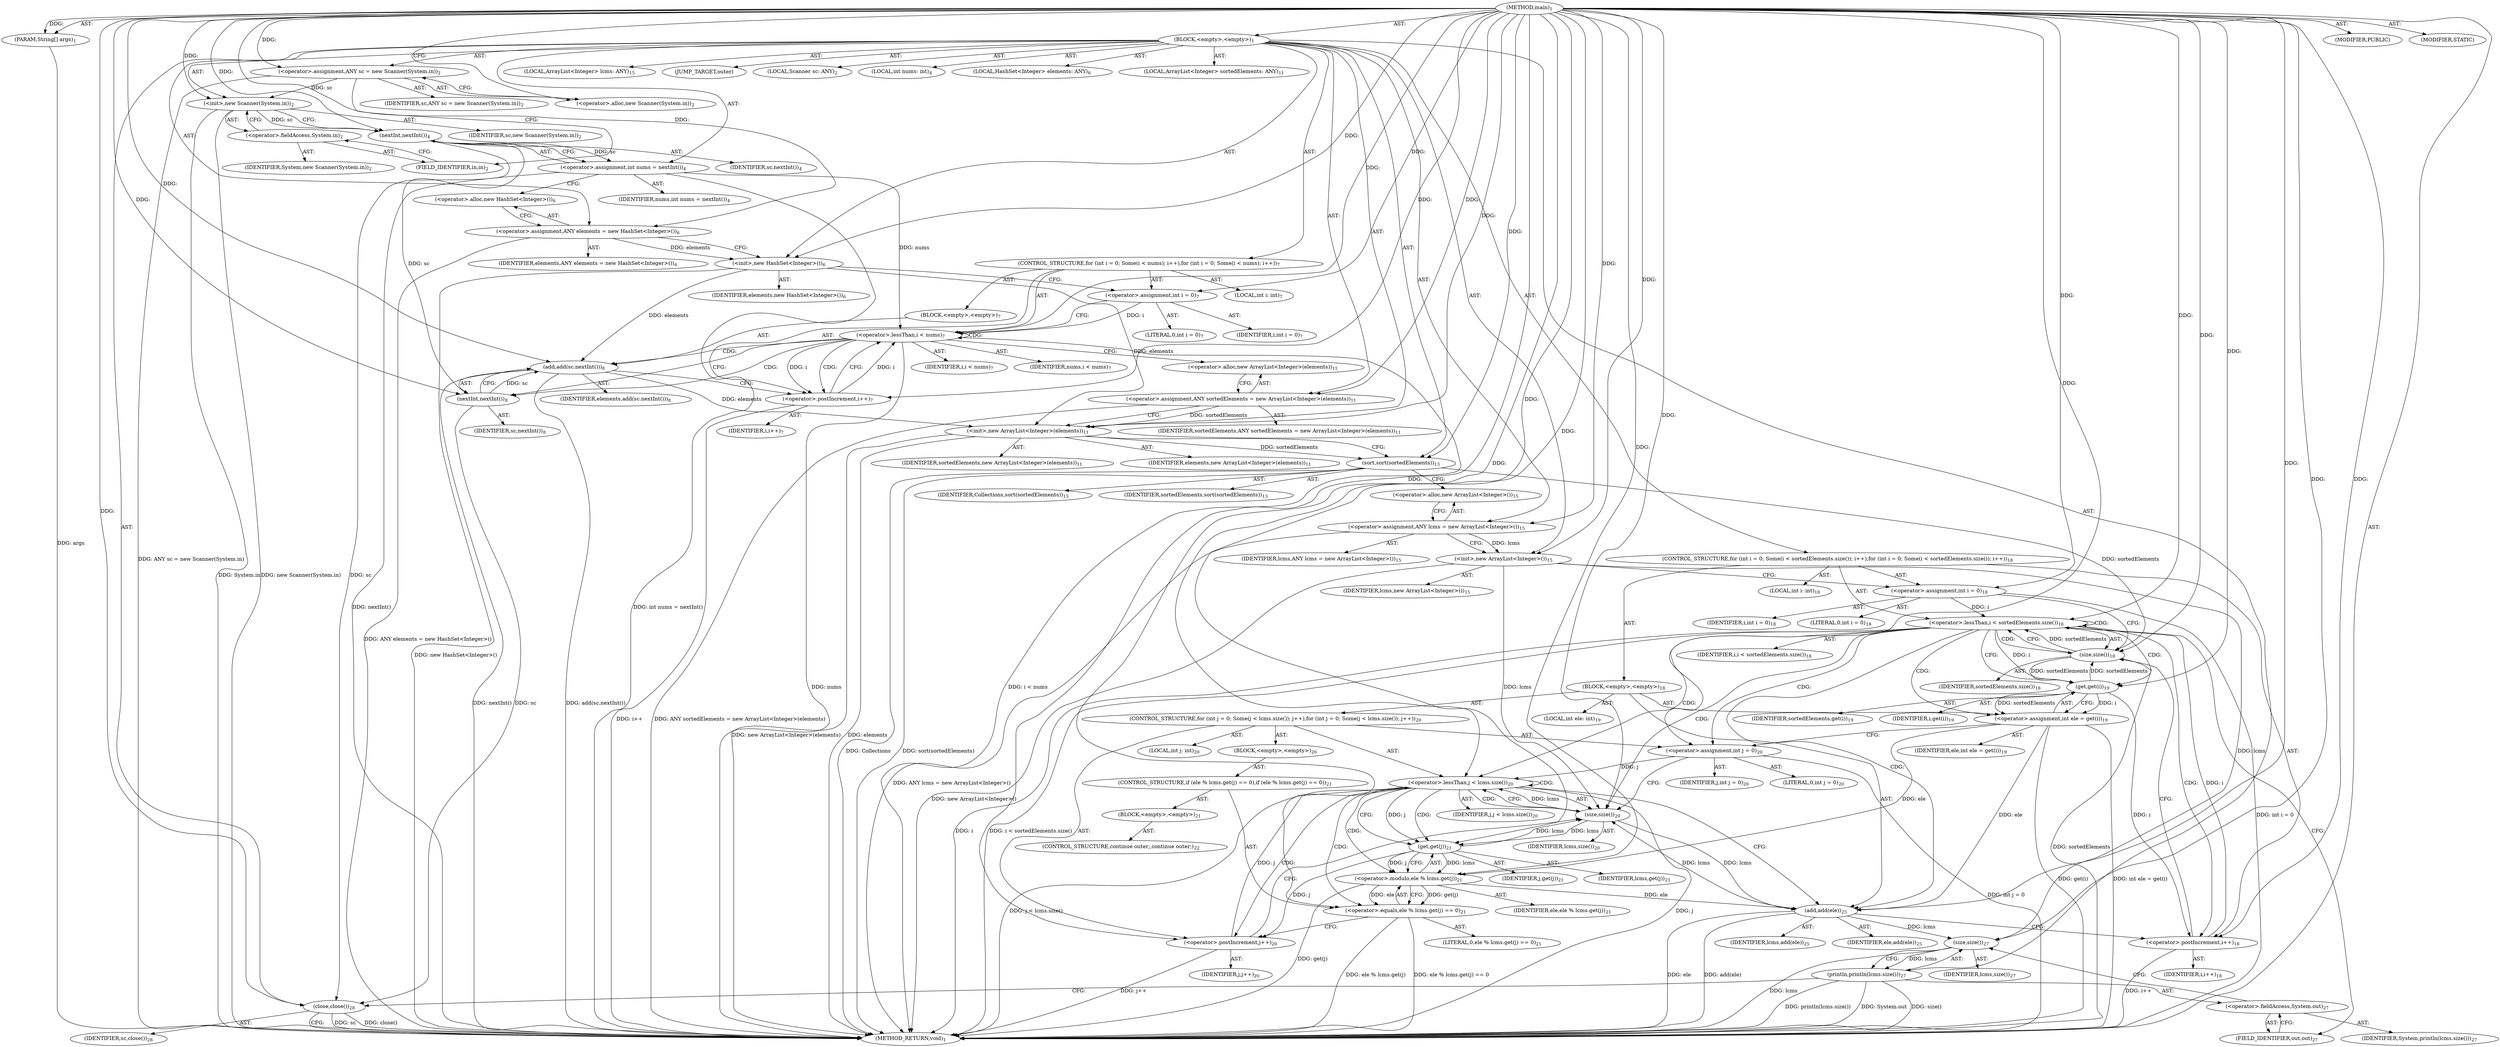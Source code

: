 digraph "main" {  
"25" [label = <(METHOD,main)<SUB>1</SUB>> ]
"26" [label = <(PARAM,String[] args)<SUB>1</SUB>> ]
"27" [label = <(BLOCK,&lt;empty&gt;,&lt;empty&gt;)<SUB>1</SUB>> ]
"4" [label = <(LOCAL,Scanner sc: ANY)<SUB>2</SUB>> ]
"28" [label = <(&lt;operator&gt;.assignment,ANY sc = new Scanner(System.in))<SUB>2</SUB>> ]
"29" [label = <(IDENTIFIER,sc,ANY sc = new Scanner(System.in))<SUB>2</SUB>> ]
"30" [label = <(&lt;operator&gt;.alloc,new Scanner(System.in))<SUB>2</SUB>> ]
"31" [label = <(&lt;init&gt;,new Scanner(System.in))<SUB>2</SUB>> ]
"3" [label = <(IDENTIFIER,sc,new Scanner(System.in))<SUB>2</SUB>> ]
"32" [label = <(&lt;operator&gt;.fieldAccess,System.in)<SUB>2</SUB>> ]
"33" [label = <(IDENTIFIER,System,new Scanner(System.in))<SUB>2</SUB>> ]
"34" [label = <(FIELD_IDENTIFIER,in,in)<SUB>2</SUB>> ]
"35" [label = <(LOCAL,int nums: int)<SUB>4</SUB>> ]
"36" [label = <(&lt;operator&gt;.assignment,int nums = nextInt())<SUB>4</SUB>> ]
"37" [label = <(IDENTIFIER,nums,int nums = nextInt())<SUB>4</SUB>> ]
"38" [label = <(nextInt,nextInt())<SUB>4</SUB>> ]
"39" [label = <(IDENTIFIER,sc,nextInt())<SUB>4</SUB>> ]
"6" [label = <(LOCAL,HashSet&lt;Integer&gt; elements: ANY)<SUB>6</SUB>> ]
"40" [label = <(&lt;operator&gt;.assignment,ANY elements = new HashSet&lt;Integer&gt;())<SUB>6</SUB>> ]
"41" [label = <(IDENTIFIER,elements,ANY elements = new HashSet&lt;Integer&gt;())<SUB>6</SUB>> ]
"42" [label = <(&lt;operator&gt;.alloc,new HashSet&lt;Integer&gt;())<SUB>6</SUB>> ]
"43" [label = <(&lt;init&gt;,new HashSet&lt;Integer&gt;())<SUB>6</SUB>> ]
"5" [label = <(IDENTIFIER,elements,new HashSet&lt;Integer&gt;())<SUB>6</SUB>> ]
"44" [label = <(CONTROL_STRUCTURE,for (int i = 0; Some(i &lt; nums); i++),for (int i = 0; Some(i &lt; nums); i++))<SUB>7</SUB>> ]
"45" [label = <(LOCAL,int i: int)<SUB>7</SUB>> ]
"46" [label = <(&lt;operator&gt;.assignment,int i = 0)<SUB>7</SUB>> ]
"47" [label = <(IDENTIFIER,i,int i = 0)<SUB>7</SUB>> ]
"48" [label = <(LITERAL,0,int i = 0)<SUB>7</SUB>> ]
"49" [label = <(&lt;operator&gt;.lessThan,i &lt; nums)<SUB>7</SUB>> ]
"50" [label = <(IDENTIFIER,i,i &lt; nums)<SUB>7</SUB>> ]
"51" [label = <(IDENTIFIER,nums,i &lt; nums)<SUB>7</SUB>> ]
"52" [label = <(&lt;operator&gt;.postIncrement,i++)<SUB>7</SUB>> ]
"53" [label = <(IDENTIFIER,i,i++)<SUB>7</SUB>> ]
"54" [label = <(BLOCK,&lt;empty&gt;,&lt;empty&gt;)<SUB>7</SUB>> ]
"55" [label = <(add,add(sc.nextInt()))<SUB>8</SUB>> ]
"56" [label = <(IDENTIFIER,elements,add(sc.nextInt()))<SUB>8</SUB>> ]
"57" [label = <(nextInt,nextInt())<SUB>8</SUB>> ]
"58" [label = <(IDENTIFIER,sc,nextInt())<SUB>8</SUB>> ]
"8" [label = <(LOCAL,ArrayList&lt;Integer&gt; sortedElements: ANY)<SUB>11</SUB>> ]
"59" [label = <(&lt;operator&gt;.assignment,ANY sortedElements = new ArrayList&lt;Integer&gt;(elements))<SUB>11</SUB>> ]
"60" [label = <(IDENTIFIER,sortedElements,ANY sortedElements = new ArrayList&lt;Integer&gt;(elements))<SUB>11</SUB>> ]
"61" [label = <(&lt;operator&gt;.alloc,new ArrayList&lt;Integer&gt;(elements))<SUB>11</SUB>> ]
"62" [label = <(&lt;init&gt;,new ArrayList&lt;Integer&gt;(elements))<SUB>11</SUB>> ]
"7" [label = <(IDENTIFIER,sortedElements,new ArrayList&lt;Integer&gt;(elements))<SUB>11</SUB>> ]
"63" [label = <(IDENTIFIER,elements,new ArrayList&lt;Integer&gt;(elements))<SUB>11</SUB>> ]
"64" [label = <(sort,sort(sortedElements))<SUB>13</SUB>> ]
"65" [label = <(IDENTIFIER,Collections,sort(sortedElements))<SUB>13</SUB>> ]
"66" [label = <(IDENTIFIER,sortedElements,sort(sortedElements))<SUB>13</SUB>> ]
"10" [label = <(LOCAL,ArrayList&lt;Integer&gt; lcms: ANY)<SUB>15</SUB>> ]
"67" [label = <(&lt;operator&gt;.assignment,ANY lcms = new ArrayList&lt;Integer&gt;())<SUB>15</SUB>> ]
"68" [label = <(IDENTIFIER,lcms,ANY lcms = new ArrayList&lt;Integer&gt;())<SUB>15</SUB>> ]
"69" [label = <(&lt;operator&gt;.alloc,new ArrayList&lt;Integer&gt;())<SUB>15</SUB>> ]
"70" [label = <(&lt;init&gt;,new ArrayList&lt;Integer&gt;())<SUB>15</SUB>> ]
"9" [label = <(IDENTIFIER,lcms,new ArrayList&lt;Integer&gt;())<SUB>15</SUB>> ]
"71" [label = <(JUMP_TARGET,outer)> ]
"72" [label = <(CONTROL_STRUCTURE,for (int i = 0; Some(i &lt; sortedElements.size()); i++),for (int i = 0; Some(i &lt; sortedElements.size()); i++))<SUB>18</SUB>> ]
"73" [label = <(LOCAL,int i: int)<SUB>18</SUB>> ]
"74" [label = <(&lt;operator&gt;.assignment,int i = 0)<SUB>18</SUB>> ]
"75" [label = <(IDENTIFIER,i,int i = 0)<SUB>18</SUB>> ]
"76" [label = <(LITERAL,0,int i = 0)<SUB>18</SUB>> ]
"77" [label = <(&lt;operator&gt;.lessThan,i &lt; sortedElements.size())<SUB>18</SUB>> ]
"78" [label = <(IDENTIFIER,i,i &lt; sortedElements.size())<SUB>18</SUB>> ]
"79" [label = <(size,size())<SUB>18</SUB>> ]
"80" [label = <(IDENTIFIER,sortedElements,size())<SUB>18</SUB>> ]
"81" [label = <(&lt;operator&gt;.postIncrement,i++)<SUB>18</SUB>> ]
"82" [label = <(IDENTIFIER,i,i++)<SUB>18</SUB>> ]
"83" [label = <(BLOCK,&lt;empty&gt;,&lt;empty&gt;)<SUB>18</SUB>> ]
"84" [label = <(LOCAL,int ele: int)<SUB>19</SUB>> ]
"85" [label = <(&lt;operator&gt;.assignment,int ele = get(i))<SUB>19</SUB>> ]
"86" [label = <(IDENTIFIER,ele,int ele = get(i))<SUB>19</SUB>> ]
"87" [label = <(get,get(i))<SUB>19</SUB>> ]
"88" [label = <(IDENTIFIER,sortedElements,get(i))<SUB>19</SUB>> ]
"89" [label = <(IDENTIFIER,i,get(i))<SUB>19</SUB>> ]
"90" [label = <(CONTROL_STRUCTURE,for (int j = 0; Some(j &lt; lcms.size()); j++),for (int j = 0; Some(j &lt; lcms.size()); j++))<SUB>20</SUB>> ]
"91" [label = <(LOCAL,int j: int)<SUB>20</SUB>> ]
"92" [label = <(&lt;operator&gt;.assignment,int j = 0)<SUB>20</SUB>> ]
"93" [label = <(IDENTIFIER,j,int j = 0)<SUB>20</SUB>> ]
"94" [label = <(LITERAL,0,int j = 0)<SUB>20</SUB>> ]
"95" [label = <(&lt;operator&gt;.lessThan,j &lt; lcms.size())<SUB>20</SUB>> ]
"96" [label = <(IDENTIFIER,j,j &lt; lcms.size())<SUB>20</SUB>> ]
"97" [label = <(size,size())<SUB>20</SUB>> ]
"98" [label = <(IDENTIFIER,lcms,size())<SUB>20</SUB>> ]
"99" [label = <(&lt;operator&gt;.postIncrement,j++)<SUB>20</SUB>> ]
"100" [label = <(IDENTIFIER,j,j++)<SUB>20</SUB>> ]
"101" [label = <(BLOCK,&lt;empty&gt;,&lt;empty&gt;)<SUB>20</SUB>> ]
"102" [label = <(CONTROL_STRUCTURE,if (ele % lcms.get(j) == 0),if (ele % lcms.get(j) == 0))<SUB>21</SUB>> ]
"103" [label = <(&lt;operator&gt;.equals,ele % lcms.get(j) == 0)<SUB>21</SUB>> ]
"104" [label = <(&lt;operator&gt;.modulo,ele % lcms.get(j))<SUB>21</SUB>> ]
"105" [label = <(IDENTIFIER,ele,ele % lcms.get(j))<SUB>21</SUB>> ]
"106" [label = <(get,get(j))<SUB>21</SUB>> ]
"107" [label = <(IDENTIFIER,lcms,get(j))<SUB>21</SUB>> ]
"108" [label = <(IDENTIFIER,j,get(j))<SUB>21</SUB>> ]
"109" [label = <(LITERAL,0,ele % lcms.get(j) == 0)<SUB>21</SUB>> ]
"110" [label = <(BLOCK,&lt;empty&gt;,&lt;empty&gt;)<SUB>21</SUB>> ]
"111" [label = <(CONTROL_STRUCTURE,continue outer;,continue outer;)<SUB>22</SUB>> ]
"112" [label = <(add,add(ele))<SUB>25</SUB>> ]
"113" [label = <(IDENTIFIER,lcms,add(ele))<SUB>25</SUB>> ]
"114" [label = <(IDENTIFIER,ele,add(ele))<SUB>25</SUB>> ]
"115" [label = <(println,println(lcms.size()))<SUB>27</SUB>> ]
"116" [label = <(&lt;operator&gt;.fieldAccess,System.out)<SUB>27</SUB>> ]
"117" [label = <(IDENTIFIER,System,println(lcms.size()))<SUB>27</SUB>> ]
"118" [label = <(FIELD_IDENTIFIER,out,out)<SUB>27</SUB>> ]
"119" [label = <(size,size())<SUB>27</SUB>> ]
"120" [label = <(IDENTIFIER,lcms,size())<SUB>27</SUB>> ]
"121" [label = <(close,close())<SUB>28</SUB>> ]
"122" [label = <(IDENTIFIER,sc,close())<SUB>28</SUB>> ]
"123" [label = <(MODIFIER,PUBLIC)> ]
"124" [label = <(MODIFIER,STATIC)> ]
"125" [label = <(METHOD_RETURN,void)<SUB>1</SUB>> ]
  "25" -> "26"  [ label = "AST: "] 
  "25" -> "27"  [ label = "AST: "] 
  "25" -> "123"  [ label = "AST: "] 
  "25" -> "124"  [ label = "AST: "] 
  "25" -> "125"  [ label = "AST: "] 
  "27" -> "4"  [ label = "AST: "] 
  "27" -> "28"  [ label = "AST: "] 
  "27" -> "31"  [ label = "AST: "] 
  "27" -> "35"  [ label = "AST: "] 
  "27" -> "36"  [ label = "AST: "] 
  "27" -> "6"  [ label = "AST: "] 
  "27" -> "40"  [ label = "AST: "] 
  "27" -> "43"  [ label = "AST: "] 
  "27" -> "44"  [ label = "AST: "] 
  "27" -> "8"  [ label = "AST: "] 
  "27" -> "59"  [ label = "AST: "] 
  "27" -> "62"  [ label = "AST: "] 
  "27" -> "64"  [ label = "AST: "] 
  "27" -> "10"  [ label = "AST: "] 
  "27" -> "67"  [ label = "AST: "] 
  "27" -> "70"  [ label = "AST: "] 
  "27" -> "71"  [ label = "AST: "] 
  "27" -> "72"  [ label = "AST: "] 
  "27" -> "115"  [ label = "AST: "] 
  "27" -> "121"  [ label = "AST: "] 
  "28" -> "29"  [ label = "AST: "] 
  "28" -> "30"  [ label = "AST: "] 
  "31" -> "3"  [ label = "AST: "] 
  "31" -> "32"  [ label = "AST: "] 
  "32" -> "33"  [ label = "AST: "] 
  "32" -> "34"  [ label = "AST: "] 
  "36" -> "37"  [ label = "AST: "] 
  "36" -> "38"  [ label = "AST: "] 
  "38" -> "39"  [ label = "AST: "] 
  "40" -> "41"  [ label = "AST: "] 
  "40" -> "42"  [ label = "AST: "] 
  "43" -> "5"  [ label = "AST: "] 
  "44" -> "45"  [ label = "AST: "] 
  "44" -> "46"  [ label = "AST: "] 
  "44" -> "49"  [ label = "AST: "] 
  "44" -> "52"  [ label = "AST: "] 
  "44" -> "54"  [ label = "AST: "] 
  "46" -> "47"  [ label = "AST: "] 
  "46" -> "48"  [ label = "AST: "] 
  "49" -> "50"  [ label = "AST: "] 
  "49" -> "51"  [ label = "AST: "] 
  "52" -> "53"  [ label = "AST: "] 
  "54" -> "55"  [ label = "AST: "] 
  "55" -> "56"  [ label = "AST: "] 
  "55" -> "57"  [ label = "AST: "] 
  "57" -> "58"  [ label = "AST: "] 
  "59" -> "60"  [ label = "AST: "] 
  "59" -> "61"  [ label = "AST: "] 
  "62" -> "7"  [ label = "AST: "] 
  "62" -> "63"  [ label = "AST: "] 
  "64" -> "65"  [ label = "AST: "] 
  "64" -> "66"  [ label = "AST: "] 
  "67" -> "68"  [ label = "AST: "] 
  "67" -> "69"  [ label = "AST: "] 
  "70" -> "9"  [ label = "AST: "] 
  "72" -> "73"  [ label = "AST: "] 
  "72" -> "74"  [ label = "AST: "] 
  "72" -> "77"  [ label = "AST: "] 
  "72" -> "81"  [ label = "AST: "] 
  "72" -> "83"  [ label = "AST: "] 
  "74" -> "75"  [ label = "AST: "] 
  "74" -> "76"  [ label = "AST: "] 
  "77" -> "78"  [ label = "AST: "] 
  "77" -> "79"  [ label = "AST: "] 
  "79" -> "80"  [ label = "AST: "] 
  "81" -> "82"  [ label = "AST: "] 
  "83" -> "84"  [ label = "AST: "] 
  "83" -> "85"  [ label = "AST: "] 
  "83" -> "90"  [ label = "AST: "] 
  "83" -> "112"  [ label = "AST: "] 
  "85" -> "86"  [ label = "AST: "] 
  "85" -> "87"  [ label = "AST: "] 
  "87" -> "88"  [ label = "AST: "] 
  "87" -> "89"  [ label = "AST: "] 
  "90" -> "91"  [ label = "AST: "] 
  "90" -> "92"  [ label = "AST: "] 
  "90" -> "95"  [ label = "AST: "] 
  "90" -> "99"  [ label = "AST: "] 
  "90" -> "101"  [ label = "AST: "] 
  "92" -> "93"  [ label = "AST: "] 
  "92" -> "94"  [ label = "AST: "] 
  "95" -> "96"  [ label = "AST: "] 
  "95" -> "97"  [ label = "AST: "] 
  "97" -> "98"  [ label = "AST: "] 
  "99" -> "100"  [ label = "AST: "] 
  "101" -> "102"  [ label = "AST: "] 
  "102" -> "103"  [ label = "AST: "] 
  "102" -> "110"  [ label = "AST: "] 
  "103" -> "104"  [ label = "AST: "] 
  "103" -> "109"  [ label = "AST: "] 
  "104" -> "105"  [ label = "AST: "] 
  "104" -> "106"  [ label = "AST: "] 
  "106" -> "107"  [ label = "AST: "] 
  "106" -> "108"  [ label = "AST: "] 
  "110" -> "111"  [ label = "AST: "] 
  "112" -> "113"  [ label = "AST: "] 
  "112" -> "114"  [ label = "AST: "] 
  "115" -> "116"  [ label = "AST: "] 
  "115" -> "119"  [ label = "AST: "] 
  "116" -> "117"  [ label = "AST: "] 
  "116" -> "118"  [ label = "AST: "] 
  "119" -> "120"  [ label = "AST: "] 
  "121" -> "122"  [ label = "AST: "] 
  "28" -> "34"  [ label = "CFG: "] 
  "31" -> "38"  [ label = "CFG: "] 
  "36" -> "42"  [ label = "CFG: "] 
  "40" -> "43"  [ label = "CFG: "] 
  "43" -> "46"  [ label = "CFG: "] 
  "59" -> "62"  [ label = "CFG: "] 
  "62" -> "64"  [ label = "CFG: "] 
  "64" -> "69"  [ label = "CFG: "] 
  "67" -> "70"  [ label = "CFG: "] 
  "70" -> "74"  [ label = "CFG: "] 
  "115" -> "121"  [ label = "CFG: "] 
  "121" -> "125"  [ label = "CFG: "] 
  "30" -> "28"  [ label = "CFG: "] 
  "32" -> "31"  [ label = "CFG: "] 
  "38" -> "36"  [ label = "CFG: "] 
  "42" -> "40"  [ label = "CFG: "] 
  "46" -> "49"  [ label = "CFG: "] 
  "49" -> "57"  [ label = "CFG: "] 
  "49" -> "61"  [ label = "CFG: "] 
  "52" -> "49"  [ label = "CFG: "] 
  "61" -> "59"  [ label = "CFG: "] 
  "69" -> "67"  [ label = "CFG: "] 
  "74" -> "79"  [ label = "CFG: "] 
  "77" -> "87"  [ label = "CFG: "] 
  "77" -> "118"  [ label = "CFG: "] 
  "81" -> "79"  [ label = "CFG: "] 
  "116" -> "119"  [ label = "CFG: "] 
  "119" -> "115"  [ label = "CFG: "] 
  "34" -> "32"  [ label = "CFG: "] 
  "55" -> "52"  [ label = "CFG: "] 
  "79" -> "77"  [ label = "CFG: "] 
  "85" -> "92"  [ label = "CFG: "] 
  "112" -> "81"  [ label = "CFG: "] 
  "118" -> "116"  [ label = "CFG: "] 
  "57" -> "55"  [ label = "CFG: "] 
  "87" -> "85"  [ label = "CFG: "] 
  "92" -> "97"  [ label = "CFG: "] 
  "95" -> "106"  [ label = "CFG: "] 
  "95" -> "112"  [ label = "CFG: "] 
  "99" -> "97"  [ label = "CFG: "] 
  "97" -> "95"  [ label = "CFG: "] 
  "103" -> "99"  [ label = "CFG: "] 
  "104" -> "103"  [ label = "CFG: "] 
  "106" -> "104"  [ label = "CFG: "] 
  "25" -> "30"  [ label = "CFG: "] 
  "26" -> "125"  [ label = "DDG: args"] 
  "28" -> "125"  [ label = "DDG: ANY sc = new Scanner(System.in)"] 
  "31" -> "125"  [ label = "DDG: System.in"] 
  "31" -> "125"  [ label = "DDG: new Scanner(System.in)"] 
  "36" -> "125"  [ label = "DDG: nextInt()"] 
  "36" -> "125"  [ label = "DDG: int nums = nextInt()"] 
  "40" -> "125"  [ label = "DDG: ANY elements = new HashSet&lt;Integer&gt;()"] 
  "43" -> "125"  [ label = "DDG: new HashSet&lt;Integer&gt;()"] 
  "49" -> "125"  [ label = "DDG: nums"] 
  "49" -> "125"  [ label = "DDG: i &lt; nums"] 
  "59" -> "125"  [ label = "DDG: ANY sortedElements = new ArrayList&lt;Integer&gt;(elements)"] 
  "62" -> "125"  [ label = "DDG: elements"] 
  "62" -> "125"  [ label = "DDG: new ArrayList&lt;Integer&gt;(elements)"] 
  "64" -> "125"  [ label = "DDG: sort(sortedElements)"] 
  "67" -> "125"  [ label = "DDG: ANY lcms = new ArrayList&lt;Integer&gt;()"] 
  "70" -> "125"  [ label = "DDG: new ArrayList&lt;Integer&gt;()"] 
  "74" -> "125"  [ label = "DDG: int i = 0"] 
  "77" -> "125"  [ label = "DDG: i"] 
  "79" -> "125"  [ label = "DDG: sortedElements"] 
  "77" -> "125"  [ label = "DDG: i &lt; sortedElements.size()"] 
  "115" -> "125"  [ label = "DDG: System.out"] 
  "119" -> "125"  [ label = "DDG: lcms"] 
  "115" -> "125"  [ label = "DDG: size()"] 
  "115" -> "125"  [ label = "DDG: println(lcms.size())"] 
  "121" -> "125"  [ label = "DDG: sc"] 
  "121" -> "125"  [ label = "DDG: close()"] 
  "85" -> "125"  [ label = "DDG: get(i)"] 
  "85" -> "125"  [ label = "DDG: int ele = get(i)"] 
  "92" -> "125"  [ label = "DDG: int j = 0"] 
  "95" -> "125"  [ label = "DDG: j"] 
  "95" -> "125"  [ label = "DDG: j &lt; lcms.size()"] 
  "112" -> "125"  [ label = "DDG: ele"] 
  "112" -> "125"  [ label = "DDG: add(ele)"] 
  "81" -> "125"  [ label = "DDG: i++"] 
  "104" -> "125"  [ label = "DDG: get(j)"] 
  "103" -> "125"  [ label = "DDG: ele % lcms.get(j)"] 
  "103" -> "125"  [ label = "DDG: ele % lcms.get(j) == 0"] 
  "99" -> "125"  [ label = "DDG: j++"] 
  "55" -> "125"  [ label = "DDG: nextInt()"] 
  "55" -> "125"  [ label = "DDG: add(sc.nextInt())"] 
  "52" -> "125"  [ label = "DDG: i++"] 
  "64" -> "125"  [ label = "DDG: Collections"] 
  "25" -> "26"  [ label = "DDG: "] 
  "25" -> "28"  [ label = "DDG: "] 
  "38" -> "36"  [ label = "DDG: sc"] 
  "25" -> "40"  [ label = "DDG: "] 
  "25" -> "59"  [ label = "DDG: "] 
  "25" -> "67"  [ label = "DDG: "] 
  "28" -> "31"  [ label = "DDG: sc"] 
  "25" -> "31"  [ label = "DDG: "] 
  "40" -> "43"  [ label = "DDG: elements"] 
  "25" -> "43"  [ label = "DDG: "] 
  "25" -> "46"  [ label = "DDG: "] 
  "59" -> "62"  [ label = "DDG: sortedElements"] 
  "25" -> "62"  [ label = "DDG: "] 
  "43" -> "62"  [ label = "DDG: elements"] 
  "55" -> "62"  [ label = "DDG: elements"] 
  "25" -> "64"  [ label = "DDG: "] 
  "62" -> "64"  [ label = "DDG: sortedElements"] 
  "67" -> "70"  [ label = "DDG: lcms"] 
  "25" -> "70"  [ label = "DDG: "] 
  "25" -> "74"  [ label = "DDG: "] 
  "119" -> "115"  [ label = "DDG: lcms"] 
  "38" -> "121"  [ label = "DDG: sc"] 
  "57" -> "121"  [ label = "DDG: sc"] 
  "25" -> "121"  [ label = "DDG: "] 
  "31" -> "38"  [ label = "DDG: sc"] 
  "25" -> "38"  [ label = "DDG: "] 
  "46" -> "49"  [ label = "DDG: i"] 
  "52" -> "49"  [ label = "DDG: i"] 
  "25" -> "49"  [ label = "DDG: "] 
  "36" -> "49"  [ label = "DDG: nums"] 
  "49" -> "52"  [ label = "DDG: i"] 
  "25" -> "52"  [ label = "DDG: "] 
  "74" -> "77"  [ label = "DDG: i"] 
  "81" -> "77"  [ label = "DDG: i"] 
  "25" -> "77"  [ label = "DDG: "] 
  "79" -> "77"  [ label = "DDG: sortedElements"] 
  "87" -> "81"  [ label = "DDG: i"] 
  "25" -> "81"  [ label = "DDG: "] 
  "87" -> "85"  [ label = "DDG: sortedElements"] 
  "87" -> "85"  [ label = "DDG: i"] 
  "70" -> "119"  [ label = "DDG: lcms"] 
  "112" -> "119"  [ label = "DDG: lcms"] 
  "25" -> "119"  [ label = "DDG: "] 
  "43" -> "55"  [ label = "DDG: elements"] 
  "25" -> "55"  [ label = "DDG: "] 
  "57" -> "55"  [ label = "DDG: sc"] 
  "64" -> "79"  [ label = "DDG: sortedElements"] 
  "87" -> "79"  [ label = "DDG: sortedElements"] 
  "25" -> "79"  [ label = "DDG: "] 
  "25" -> "92"  [ label = "DDG: "] 
  "97" -> "112"  [ label = "DDG: lcms"] 
  "25" -> "112"  [ label = "DDG: "] 
  "85" -> "112"  [ label = "DDG: ele"] 
  "104" -> "112"  [ label = "DDG: ele"] 
  "38" -> "57"  [ label = "DDG: sc"] 
  "25" -> "57"  [ label = "DDG: "] 
  "79" -> "87"  [ label = "DDG: sortedElements"] 
  "25" -> "87"  [ label = "DDG: "] 
  "77" -> "87"  [ label = "DDG: i"] 
  "92" -> "95"  [ label = "DDG: j"] 
  "99" -> "95"  [ label = "DDG: j"] 
  "25" -> "95"  [ label = "DDG: "] 
  "97" -> "95"  [ label = "DDG: lcms"] 
  "106" -> "99"  [ label = "DDG: j"] 
  "25" -> "99"  [ label = "DDG: "] 
  "70" -> "97"  [ label = "DDG: lcms"] 
  "112" -> "97"  [ label = "DDG: lcms"] 
  "106" -> "97"  [ label = "DDG: lcms"] 
  "25" -> "97"  [ label = "DDG: "] 
  "104" -> "103"  [ label = "DDG: ele"] 
  "104" -> "103"  [ label = "DDG: get(j)"] 
  "25" -> "103"  [ label = "DDG: "] 
  "85" -> "104"  [ label = "DDG: ele"] 
  "25" -> "104"  [ label = "DDG: "] 
  "106" -> "104"  [ label = "DDG: lcms"] 
  "106" -> "104"  [ label = "DDG: j"] 
  "97" -> "106"  [ label = "DDG: lcms"] 
  "25" -> "106"  [ label = "DDG: "] 
  "95" -> "106"  [ label = "DDG: j"] 
  "49" -> "49"  [ label = "CDG: "] 
  "49" -> "57"  [ label = "CDG: "] 
  "49" -> "52"  [ label = "CDG: "] 
  "49" -> "55"  [ label = "CDG: "] 
  "77" -> "77"  [ label = "CDG: "] 
  "77" -> "81"  [ label = "CDG: "] 
  "77" -> "85"  [ label = "CDG: "] 
  "77" -> "95"  [ label = "CDG: "] 
  "77" -> "92"  [ label = "CDG: "] 
  "77" -> "87"  [ label = "CDG: "] 
  "77" -> "97"  [ label = "CDG: "] 
  "77" -> "112"  [ label = "CDG: "] 
  "77" -> "79"  [ label = "CDG: "] 
  "95" -> "99"  [ label = "CDG: "] 
  "95" -> "103"  [ label = "CDG: "] 
  "95" -> "104"  [ label = "CDG: "] 
  "95" -> "95"  [ label = "CDG: "] 
  "95" -> "106"  [ label = "CDG: "] 
  "95" -> "97"  [ label = "CDG: "] 
}
